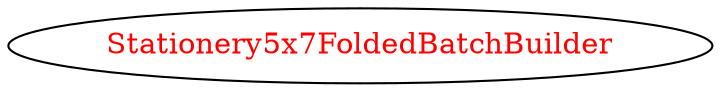 digraph dependencyGraph {
 concentrate=true;
 ranksep="2.0";
 rankdir="LR"; 
 splines="ortho";
"Stationery5x7FoldedBatchBuilder" [fontcolor="red"];
}
